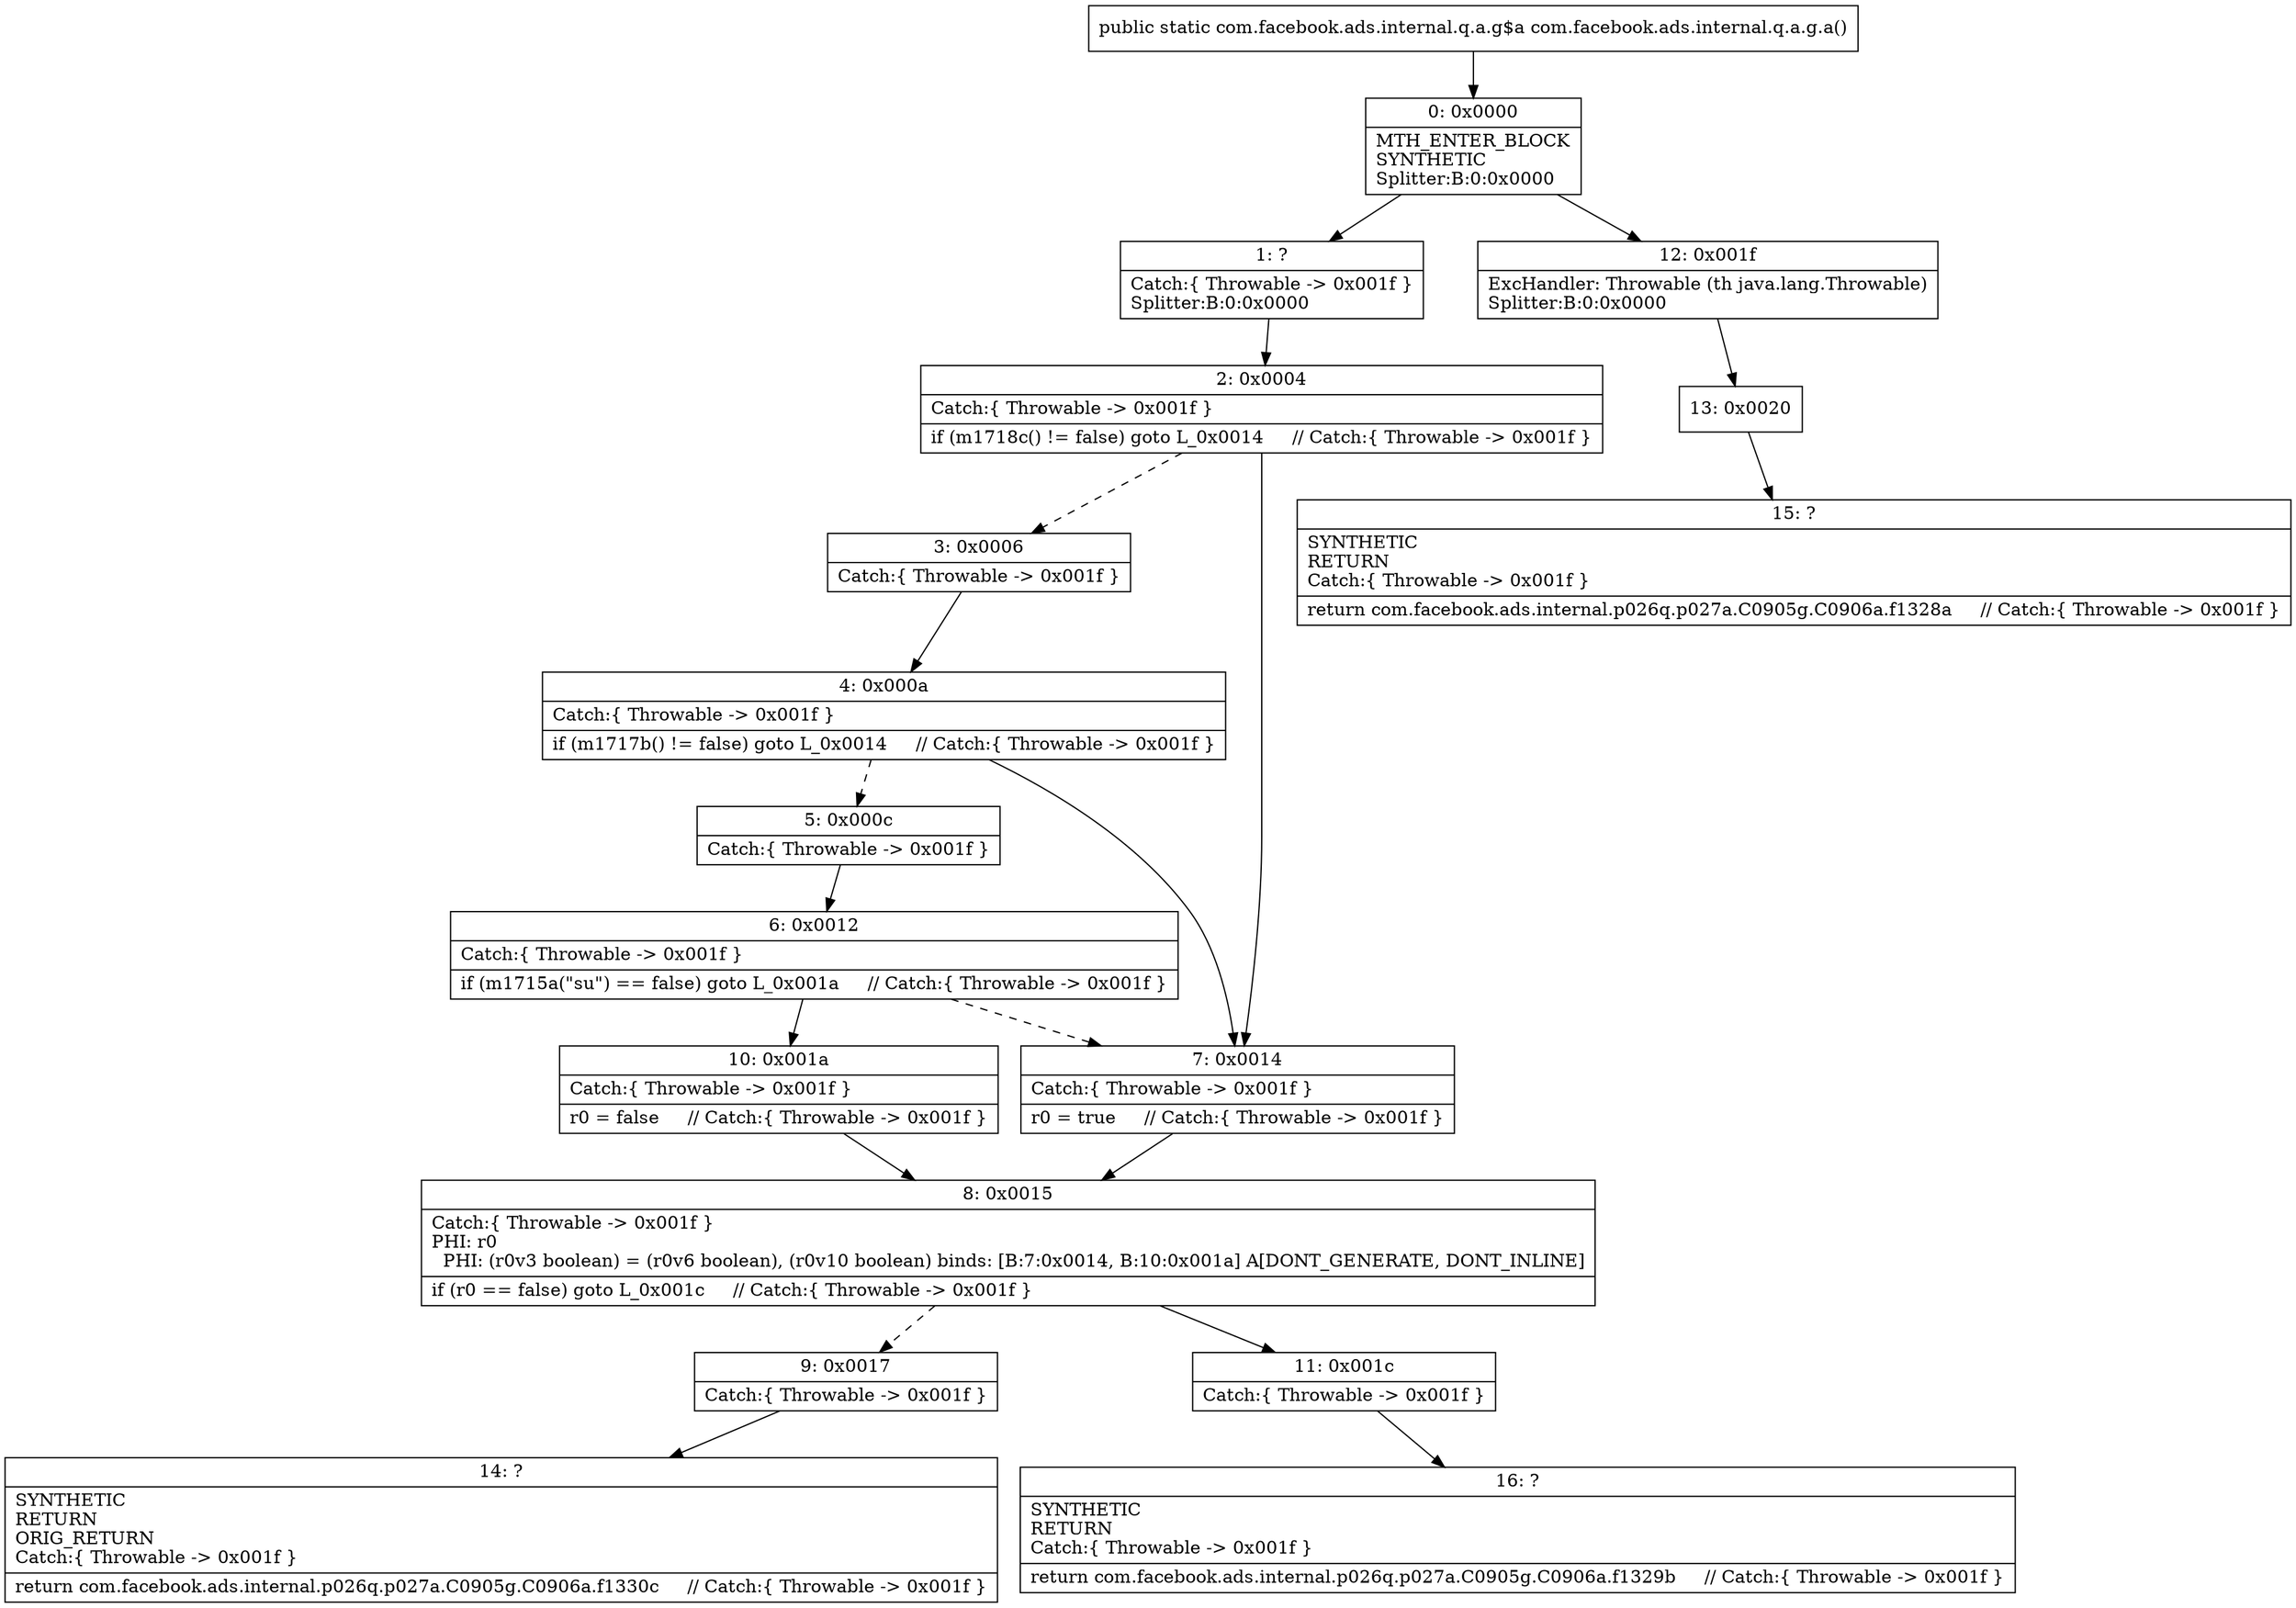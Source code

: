 digraph "CFG forcom.facebook.ads.internal.q.a.g.a()Lcom\/facebook\/ads\/internal\/q\/a\/g$a;" {
Node_0 [shape=record,label="{0\:\ 0x0000|MTH_ENTER_BLOCK\lSYNTHETIC\lSplitter:B:0:0x0000\l}"];
Node_1 [shape=record,label="{1\:\ ?|Catch:\{ Throwable \-\> 0x001f \}\lSplitter:B:0:0x0000\l}"];
Node_2 [shape=record,label="{2\:\ 0x0004|Catch:\{ Throwable \-\> 0x001f \}\l|if (m1718c() != false) goto L_0x0014     \/\/ Catch:\{ Throwable \-\> 0x001f \}\l}"];
Node_3 [shape=record,label="{3\:\ 0x0006|Catch:\{ Throwable \-\> 0x001f \}\l}"];
Node_4 [shape=record,label="{4\:\ 0x000a|Catch:\{ Throwable \-\> 0x001f \}\l|if (m1717b() != false) goto L_0x0014     \/\/ Catch:\{ Throwable \-\> 0x001f \}\l}"];
Node_5 [shape=record,label="{5\:\ 0x000c|Catch:\{ Throwable \-\> 0x001f \}\l}"];
Node_6 [shape=record,label="{6\:\ 0x0012|Catch:\{ Throwable \-\> 0x001f \}\l|if (m1715a(\"su\") == false) goto L_0x001a     \/\/ Catch:\{ Throwable \-\> 0x001f \}\l}"];
Node_7 [shape=record,label="{7\:\ 0x0014|Catch:\{ Throwable \-\> 0x001f \}\l|r0 = true     \/\/ Catch:\{ Throwable \-\> 0x001f \}\l}"];
Node_8 [shape=record,label="{8\:\ 0x0015|Catch:\{ Throwable \-\> 0x001f \}\lPHI: r0 \l  PHI: (r0v3 boolean) = (r0v6 boolean), (r0v10 boolean) binds: [B:7:0x0014, B:10:0x001a] A[DONT_GENERATE, DONT_INLINE]\l|if (r0 == false) goto L_0x001c     \/\/ Catch:\{ Throwable \-\> 0x001f \}\l}"];
Node_9 [shape=record,label="{9\:\ 0x0017|Catch:\{ Throwable \-\> 0x001f \}\l}"];
Node_10 [shape=record,label="{10\:\ 0x001a|Catch:\{ Throwable \-\> 0x001f \}\l|r0 = false     \/\/ Catch:\{ Throwable \-\> 0x001f \}\l}"];
Node_11 [shape=record,label="{11\:\ 0x001c|Catch:\{ Throwable \-\> 0x001f \}\l}"];
Node_12 [shape=record,label="{12\:\ 0x001f|ExcHandler: Throwable (th java.lang.Throwable)\lSplitter:B:0:0x0000\l}"];
Node_13 [shape=record,label="{13\:\ 0x0020}"];
Node_14 [shape=record,label="{14\:\ ?|SYNTHETIC\lRETURN\lORIG_RETURN\lCatch:\{ Throwable \-\> 0x001f \}\l|return com.facebook.ads.internal.p026q.p027a.C0905g.C0906a.f1330c     \/\/ Catch:\{ Throwable \-\> 0x001f \}\l}"];
Node_15 [shape=record,label="{15\:\ ?|SYNTHETIC\lRETURN\lCatch:\{ Throwable \-\> 0x001f \}\l|return com.facebook.ads.internal.p026q.p027a.C0905g.C0906a.f1328a     \/\/ Catch:\{ Throwable \-\> 0x001f \}\l}"];
Node_16 [shape=record,label="{16\:\ ?|SYNTHETIC\lRETURN\lCatch:\{ Throwable \-\> 0x001f \}\l|return com.facebook.ads.internal.p026q.p027a.C0905g.C0906a.f1329b     \/\/ Catch:\{ Throwable \-\> 0x001f \}\l}"];
MethodNode[shape=record,label="{public static com.facebook.ads.internal.q.a.g$a com.facebook.ads.internal.q.a.g.a() }"];
MethodNode -> Node_0;
Node_0 -> Node_1;
Node_0 -> Node_12;
Node_1 -> Node_2;
Node_2 -> Node_3[style=dashed];
Node_2 -> Node_7;
Node_3 -> Node_4;
Node_4 -> Node_5[style=dashed];
Node_4 -> Node_7;
Node_5 -> Node_6;
Node_6 -> Node_7[style=dashed];
Node_6 -> Node_10;
Node_7 -> Node_8;
Node_8 -> Node_9[style=dashed];
Node_8 -> Node_11;
Node_9 -> Node_14;
Node_10 -> Node_8;
Node_11 -> Node_16;
Node_12 -> Node_13;
Node_13 -> Node_15;
}

